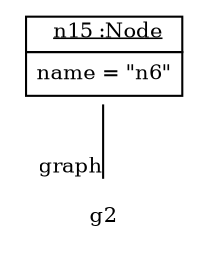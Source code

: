 graph ObjectDiagram {
   node [shape = none, fontsize = 10];
   edge [fontsize = 10];

n15 [label=<<table border='0' cellborder='1' cellspacing='0'> <tr> <td> <u>n15 :Node</u></td></tr><tr><td><table border='0' cellborder='0' cellspacing='0'><tr><td>name = "n6"</td></tr></table></td></tr></table>>];

n15 -- g2 [headlabel = "graph" taillabel = ""];
}
